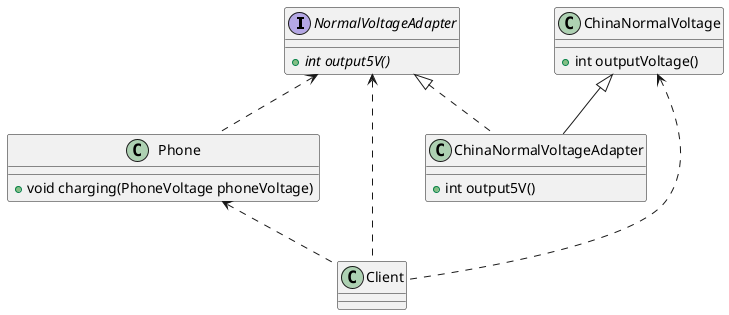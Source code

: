 @startuml
interface NormalVoltageAdapter{
    {abstract} {method} + int output5V()
}

class ChinaNormalVoltage{
    {method} + int outputVoltage()
}

class ChinaNormalVoltageAdapter{
    {method} + int output5V()
}

class Phone{
    {method} + void charging(PhoneVoltage phoneVoltage)
}

class Client

NormalVoltageAdapter <|.. ChinaNormalVoltageAdapter
ChinaNormalVoltage <|-- ChinaNormalVoltageAdapter
NormalVoltageAdapter <.. Phone

NormalVoltageAdapter <.. Client
Phone <.. Client
ChinaNormalVoltage <.. Client

@enduml